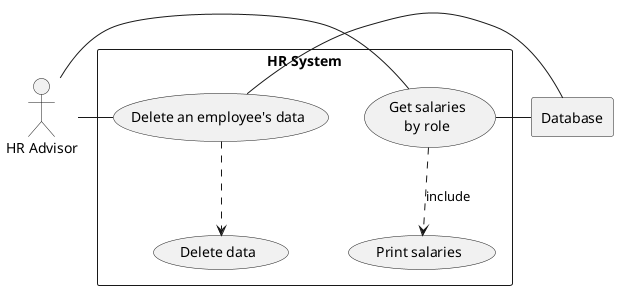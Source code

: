 @startuml
'https://plantuml.com/use-case-diagram



actor HR as "HR Advisor"

rectangle Database

rectangle "HR System" {
    usecase UC4 as "Get salaries
    by role"
    usecase UC1 as"Delete an employee's data"
    usecase UCb as"Delete data"

    usecase UCa as "Print salaries"

    HR - UC4
    UC1 ..>UCb
    HR- UC1

    UC1 - Database
    UC4 ..> UCa : include
    UC4 - Database
}
@enduml